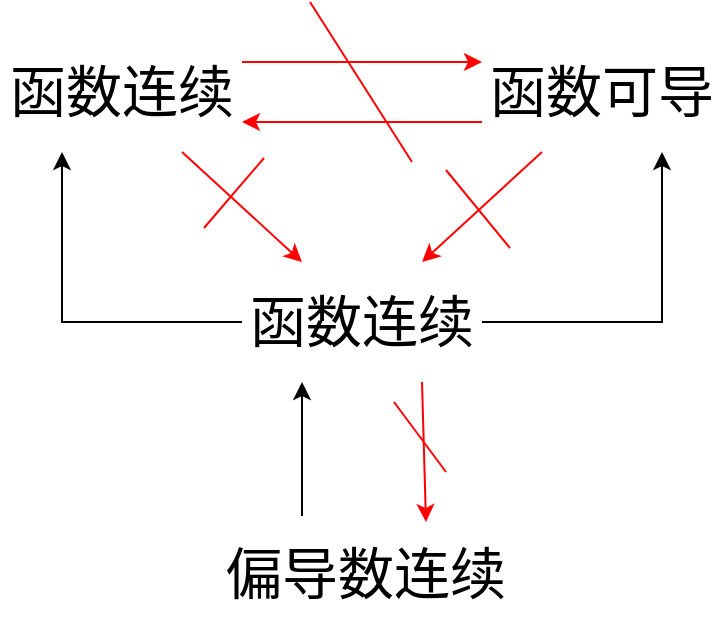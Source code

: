 <mxfile version="21.3.2" type="github">
  <diagram name="第 1 页" id="Ht3AoicJhnQ3ShJxtHIN">
    <mxGraphModel dx="1216" dy="754" grid="0" gridSize="10" guides="1" tooltips="1" connect="1" arrows="1" fold="1" page="1" pageScale="1" pageWidth="827" pageHeight="1169" math="0" shadow="0">
      <root>
        <mxCell id="0" />
        <mxCell id="1" parent="0" />
        <mxCell id="I6IuXEpssp2QQQZFDbhi-1" value="&lt;font style=&quot;font-size: 28px;&quot;&gt;函数连续&lt;/font&gt;" style="rounded=0;whiteSpace=wrap;html=1;strokeColor=#FFFFFF;" vertex="1" parent="1">
          <mxGeometry x="136" y="105" width="120" height="60" as="geometry" />
        </mxCell>
        <mxCell id="I6IuXEpssp2QQQZFDbhi-2" value="&lt;font style=&quot;font-size: 28px;&quot;&gt;函数可导&lt;/font&gt;" style="rounded=0;whiteSpace=wrap;html=1;strokeColor=#FFFFFF;" vertex="1" parent="1">
          <mxGeometry x="376" y="105" width="120" height="60" as="geometry" />
        </mxCell>
        <mxCell id="I6IuXEpssp2QQQZFDbhi-3" value="&lt;font style=&quot;font-size: 28px;&quot;&gt;函数连续&lt;/font&gt;" style="rounded=0;whiteSpace=wrap;html=1;strokeColor=#FFFFFF;" vertex="1" parent="1">
          <mxGeometry x="256" y="220" width="120" height="60" as="geometry" />
        </mxCell>
        <mxCell id="I6IuXEpssp2QQQZFDbhi-4" value="&lt;font style=&quot;font-size: 28px;&quot;&gt;偏导数连续&lt;/font&gt;" style="rounded=0;whiteSpace=wrap;html=1;strokeColor=#FFFFFF;" vertex="1" parent="1">
          <mxGeometry x="244" y="346" width="148" height="60" as="geometry" />
        </mxCell>
        <mxCell id="I6IuXEpssp2QQQZFDbhi-5" value="" style="endArrow=classic;html=1;rounded=0;entryX=0.25;entryY=0;entryDx=0;entryDy=0;exitX=0.75;exitY=1;exitDx=0;exitDy=0;strokeColor=#FF0000;" edge="1" parent="1" source="I6IuXEpssp2QQQZFDbhi-1" target="I6IuXEpssp2QQQZFDbhi-3">
          <mxGeometry width="50" height="50" relative="1" as="geometry">
            <mxPoint x="381" y="436" as="sourcePoint" />
            <mxPoint x="431" y="386" as="targetPoint" />
          </mxGeometry>
        </mxCell>
        <mxCell id="I6IuXEpssp2QQQZFDbhi-6" value="" style="endArrow=classic;html=1;rounded=0;exitX=0.25;exitY=1;exitDx=0;exitDy=0;entryX=0.75;entryY=0;entryDx=0;entryDy=0;strokeColor=#FF0000;" edge="1" parent="1" source="I6IuXEpssp2QQQZFDbhi-2" target="I6IuXEpssp2QQQZFDbhi-3">
          <mxGeometry width="50" height="50" relative="1" as="geometry">
            <mxPoint x="381" y="436" as="sourcePoint" />
            <mxPoint x="431" y="386" as="targetPoint" />
          </mxGeometry>
        </mxCell>
        <mxCell id="I6IuXEpssp2QQQZFDbhi-9" value="" style="endArrow=classic;html=1;rounded=0;entryX=0.25;entryY=1;entryDx=0;entryDy=0;" edge="1" parent="1" target="I6IuXEpssp2QQQZFDbhi-1">
          <mxGeometry width="50" height="50" relative="1" as="geometry">
            <mxPoint x="256" y="250" as="sourcePoint" />
            <mxPoint x="431" y="386" as="targetPoint" />
            <Array as="points">
              <mxPoint x="166" y="250" />
            </Array>
          </mxGeometry>
        </mxCell>
        <mxCell id="I6IuXEpssp2QQQZFDbhi-10" value="" style="endArrow=classic;html=1;rounded=0;exitX=1;exitY=0.5;exitDx=0;exitDy=0;entryX=0.75;entryY=1;entryDx=0;entryDy=0;" edge="1" parent="1" source="I6IuXEpssp2QQQZFDbhi-3" target="I6IuXEpssp2QQQZFDbhi-2">
          <mxGeometry width="50" height="50" relative="1" as="geometry">
            <mxPoint x="381" y="436" as="sourcePoint" />
            <mxPoint x="431" y="386" as="targetPoint" />
            <Array as="points">
              <mxPoint x="466" y="250" />
            </Array>
          </mxGeometry>
        </mxCell>
        <mxCell id="I6IuXEpssp2QQQZFDbhi-11" value="" style="endArrow=classic;html=1;rounded=0;exitX=1;exitY=0.25;exitDx=0;exitDy=0;entryX=0;entryY=0.25;entryDx=0;entryDy=0;strokeColor=#FF0000;" edge="1" parent="1" source="I6IuXEpssp2QQQZFDbhi-1" target="I6IuXEpssp2QQQZFDbhi-2">
          <mxGeometry width="50" height="50" relative="1" as="geometry">
            <mxPoint x="384" y="379" as="sourcePoint" />
            <mxPoint x="434" y="329" as="targetPoint" />
          </mxGeometry>
        </mxCell>
        <mxCell id="I6IuXEpssp2QQQZFDbhi-12" value="" style="endArrow=classic;html=1;rounded=0;exitX=0;exitY=0.75;exitDx=0;exitDy=0;entryX=1;entryY=0.75;entryDx=0;entryDy=0;strokeColor=#FF0000;" edge="1" parent="1" source="I6IuXEpssp2QQQZFDbhi-2" target="I6IuXEpssp2QQQZFDbhi-1">
          <mxGeometry width="50" height="50" relative="1" as="geometry">
            <mxPoint x="384" y="379" as="sourcePoint" />
            <mxPoint x="434" y="329" as="targetPoint" />
          </mxGeometry>
        </mxCell>
        <mxCell id="I6IuXEpssp2QQQZFDbhi-13" value="" style="endArrow=none;html=1;rounded=0;strokeColor=#FF0000;" edge="1" parent="1">
          <mxGeometry width="50" height="50" relative="1" as="geometry">
            <mxPoint x="290" y="90" as="sourcePoint" />
            <mxPoint x="341" y="170" as="targetPoint" />
          </mxGeometry>
        </mxCell>
        <mxCell id="I6IuXEpssp2QQQZFDbhi-14" value="" style="endArrow=classic;html=1;rounded=0;exitX=0.75;exitY=1;exitDx=0;exitDy=0;strokeColor=#FF0000;" edge="1" parent="1" source="I6IuXEpssp2QQQZFDbhi-3">
          <mxGeometry width="50" height="50" relative="1" as="geometry">
            <mxPoint x="523" y="364" as="sourcePoint" />
            <mxPoint x="348" y="350" as="targetPoint" />
          </mxGeometry>
        </mxCell>
        <mxCell id="I6IuXEpssp2QQQZFDbhi-16" value="" style="endArrow=classic;html=1;rounded=0;strokeColor=#000000;entryX=0.25;entryY=1;entryDx=0;entryDy=0;" edge="1" parent="1" target="I6IuXEpssp2QQQZFDbhi-3">
          <mxGeometry width="50" height="50" relative="1" as="geometry">
            <mxPoint x="286" y="347" as="sourcePoint" />
            <mxPoint x="511" y="358" as="targetPoint" />
          </mxGeometry>
        </mxCell>
        <mxCell id="I6IuXEpssp2QQQZFDbhi-17" value="" style="endArrow=none;html=1;rounded=0;strokeColor=#FF0000;" edge="1" parent="1">
          <mxGeometry width="50" height="50" relative="1" as="geometry">
            <mxPoint x="332" y="290" as="sourcePoint" />
            <mxPoint x="358" y="325" as="targetPoint" />
          </mxGeometry>
        </mxCell>
        <mxCell id="I6IuXEpssp2QQQZFDbhi-18" value="" style="endArrow=none;html=1;rounded=0;strokeColor=#FF0000;" edge="1" parent="1">
          <mxGeometry width="50" height="50" relative="1" as="geometry">
            <mxPoint x="358" y="174" as="sourcePoint" />
            <mxPoint x="390" y="213" as="targetPoint" />
          </mxGeometry>
        </mxCell>
        <mxCell id="I6IuXEpssp2QQQZFDbhi-19" value="" style="endArrow=none;html=1;rounded=0;strokeColor=#FF0000;" edge="1" parent="1">
          <mxGeometry width="50" height="50" relative="1" as="geometry">
            <mxPoint x="267" y="168" as="sourcePoint" />
            <mxPoint x="237" y="203" as="targetPoint" />
          </mxGeometry>
        </mxCell>
      </root>
    </mxGraphModel>
  </diagram>
</mxfile>
